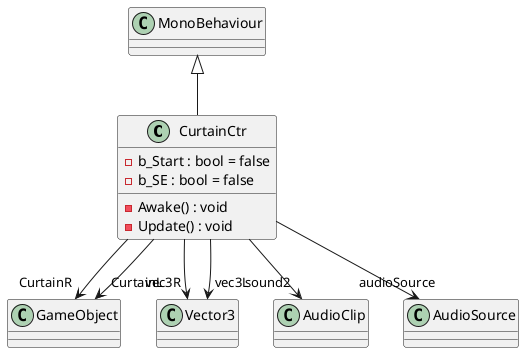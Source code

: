 @startuml
class CurtainCtr {
    - b_Start : bool = false
    - b_SE : bool = false
    - Awake() : void
    - Update() : void
}
MonoBehaviour <|-- CurtainCtr
CurtainCtr --> "CurtainR" GameObject
CurtainCtr --> "CurtainL" GameObject
CurtainCtr --> "vec3R" Vector3
CurtainCtr --> "vec3L" Vector3
CurtainCtr --> "sound2" AudioClip
CurtainCtr --> "audioSource" AudioSource
@enduml
